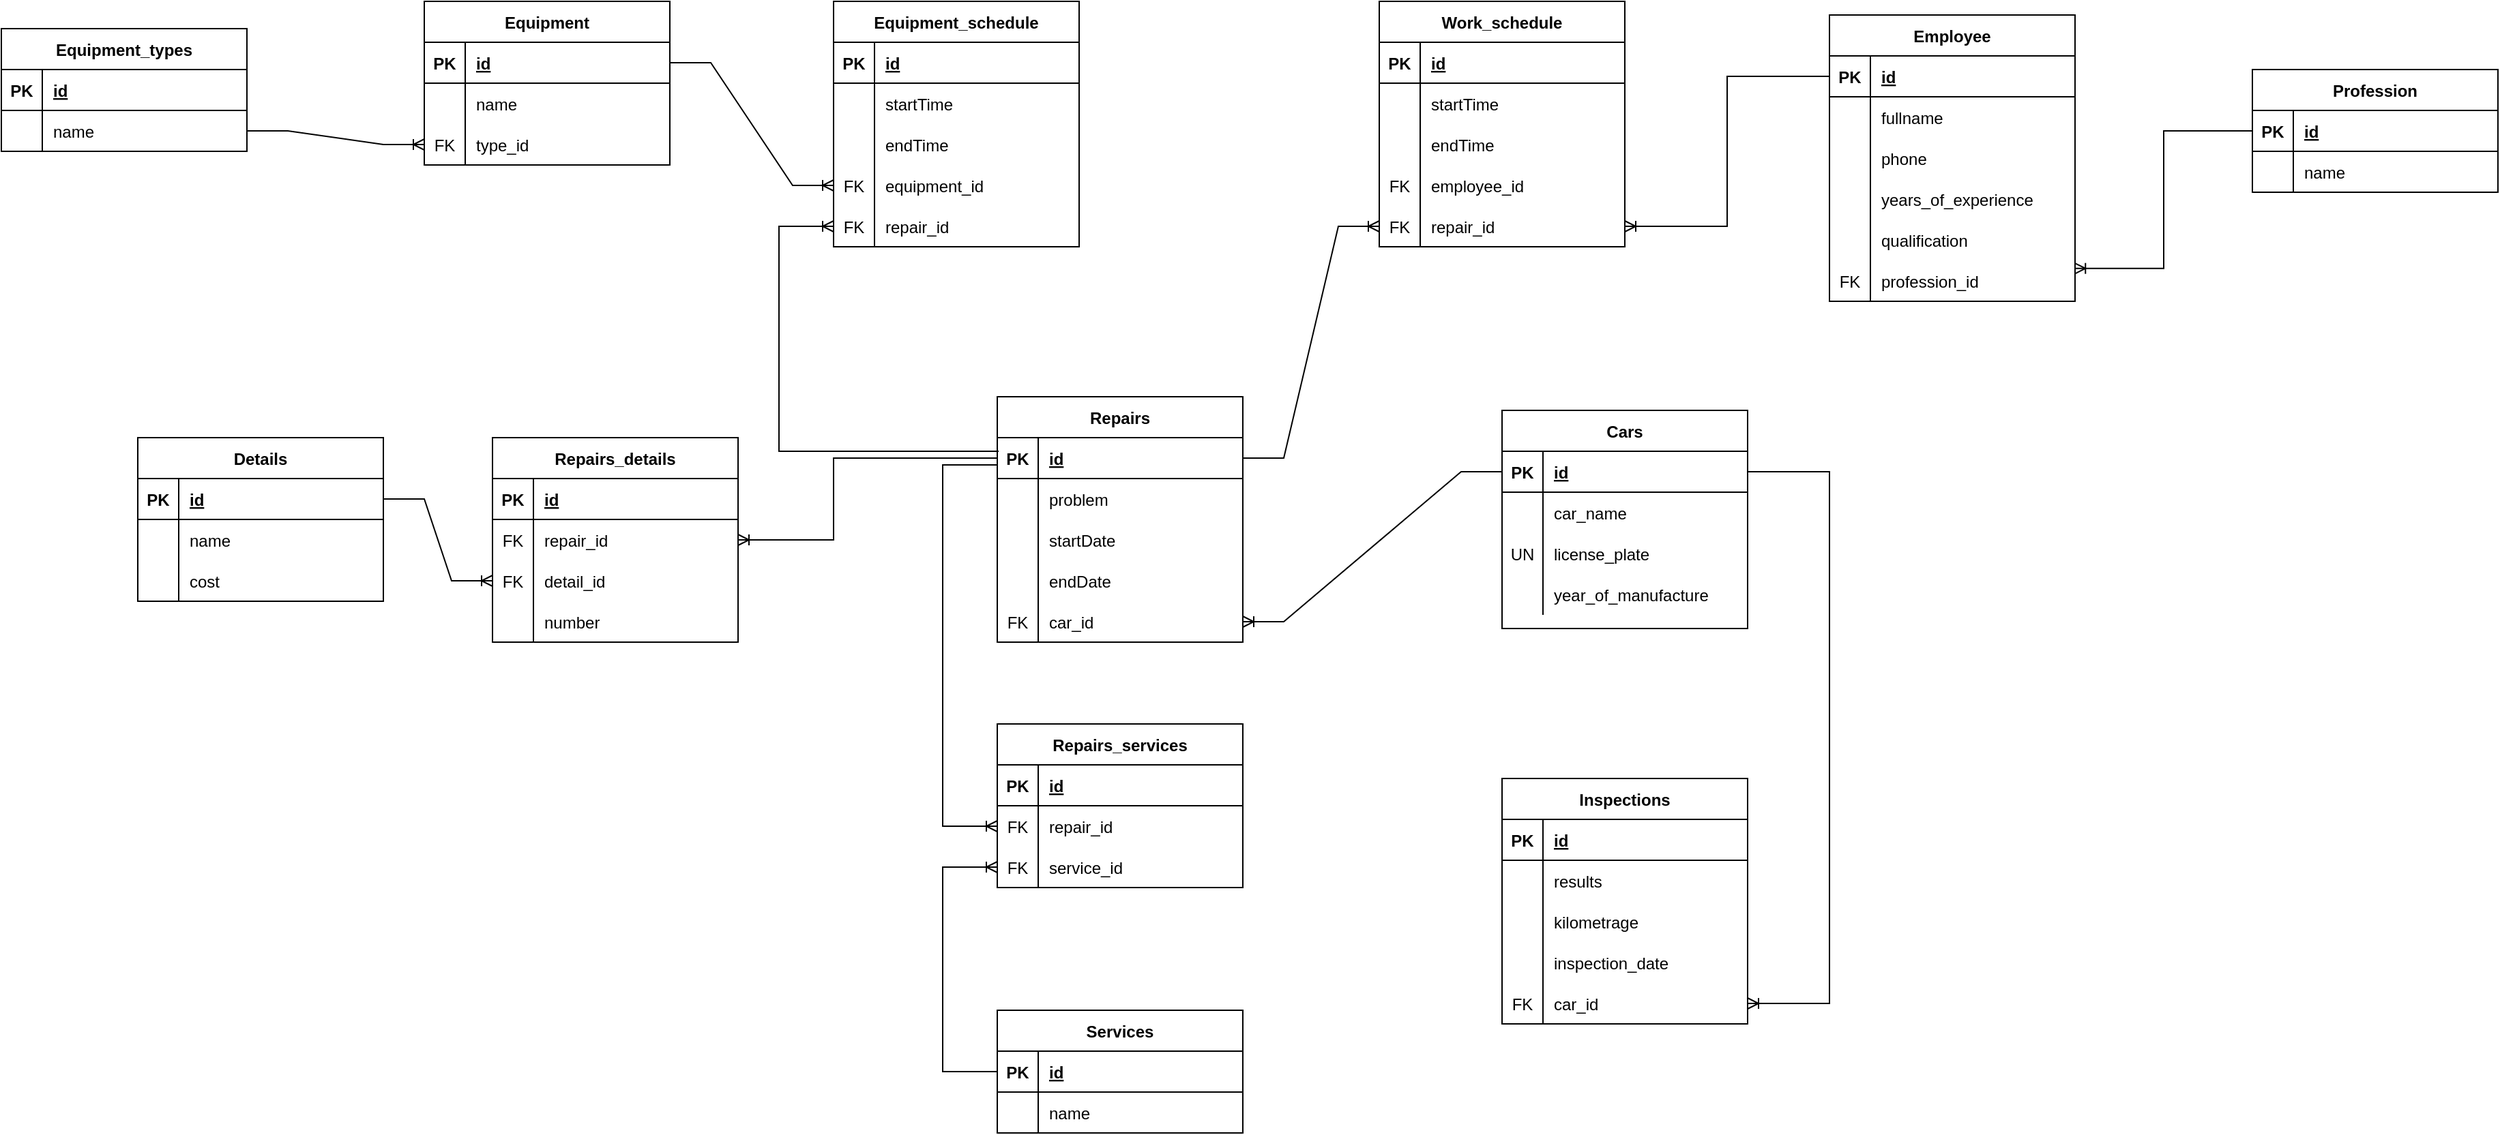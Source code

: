 <mxfile version="20.3.0" type="device"><diagram id="3gLvRd9MSYxuzZ6J6zo5" name="Page-1"><mxGraphModel dx="2338" dy="641" grid="1" gridSize="10" guides="1" tooltips="1" connect="1" arrows="1" fold="1" page="1" pageScale="1" pageWidth="1300" pageHeight="1300" math="0" shadow="0"><root><mxCell id="0"/><mxCell id="1" parent="0"/><mxCell id="mL2TZwCZ-6Mtx1gF6poM-5" value="Cars" style="shape=table;startSize=30;container=1;collapsible=1;childLayout=tableLayout;fixedRows=1;rowLines=0;fontStyle=1;align=center;resizeLast=1;" parent="1" vertex="1"><mxGeometry x="710" y="500" width="180" height="160" as="geometry"/></mxCell><mxCell id="mL2TZwCZ-6Mtx1gF6poM-6" value="" style="shape=tableRow;horizontal=0;startSize=0;swimlaneHead=0;swimlaneBody=0;fillColor=none;collapsible=0;dropTarget=0;points=[[0,0.5],[1,0.5]];portConstraint=eastwest;top=0;left=0;right=0;bottom=1;" parent="mL2TZwCZ-6Mtx1gF6poM-5" vertex="1"><mxGeometry y="30" width="180" height="30" as="geometry"/></mxCell><mxCell id="mL2TZwCZ-6Mtx1gF6poM-7" value="PK" style="shape=partialRectangle;connectable=0;fillColor=none;top=0;left=0;bottom=0;right=0;fontStyle=1;overflow=hidden;" parent="mL2TZwCZ-6Mtx1gF6poM-6" vertex="1"><mxGeometry width="30" height="30" as="geometry"><mxRectangle width="30" height="30" as="alternateBounds"/></mxGeometry></mxCell><mxCell id="mL2TZwCZ-6Mtx1gF6poM-8" value="id" style="shape=partialRectangle;connectable=0;fillColor=none;top=0;left=0;bottom=0;right=0;align=left;spacingLeft=6;fontStyle=5;overflow=hidden;" parent="mL2TZwCZ-6Mtx1gF6poM-6" vertex="1"><mxGeometry x="30" width="150" height="30" as="geometry"><mxRectangle width="150" height="30" as="alternateBounds"/></mxGeometry></mxCell><mxCell id="mL2TZwCZ-6Mtx1gF6poM-9" value="" style="shape=tableRow;horizontal=0;startSize=0;swimlaneHead=0;swimlaneBody=0;fillColor=none;collapsible=0;dropTarget=0;points=[[0,0.5],[1,0.5]];portConstraint=eastwest;top=0;left=0;right=0;bottom=0;" parent="mL2TZwCZ-6Mtx1gF6poM-5" vertex="1"><mxGeometry y="60" width="180" height="30" as="geometry"/></mxCell><mxCell id="mL2TZwCZ-6Mtx1gF6poM-10" value="" style="shape=partialRectangle;connectable=0;fillColor=none;top=0;left=0;bottom=0;right=0;editable=1;overflow=hidden;" parent="mL2TZwCZ-6Mtx1gF6poM-9" vertex="1"><mxGeometry width="30" height="30" as="geometry"><mxRectangle width="30" height="30" as="alternateBounds"/></mxGeometry></mxCell><mxCell id="mL2TZwCZ-6Mtx1gF6poM-11" value="car_name" style="shape=partialRectangle;connectable=0;fillColor=none;top=0;left=0;bottom=0;right=0;align=left;spacingLeft=6;overflow=hidden;" parent="mL2TZwCZ-6Mtx1gF6poM-9" vertex="1"><mxGeometry x="30" width="150" height="30" as="geometry"><mxRectangle width="150" height="30" as="alternateBounds"/></mxGeometry></mxCell><mxCell id="mL2TZwCZ-6Mtx1gF6poM-12" value="" style="shape=tableRow;horizontal=0;startSize=0;swimlaneHead=0;swimlaneBody=0;fillColor=none;collapsible=0;dropTarget=0;points=[[0,0.5],[1,0.5]];portConstraint=eastwest;top=0;left=0;right=0;bottom=0;" parent="mL2TZwCZ-6Mtx1gF6poM-5" vertex="1"><mxGeometry y="90" width="180" height="30" as="geometry"/></mxCell><mxCell id="mL2TZwCZ-6Mtx1gF6poM-13" value="UN" style="shape=partialRectangle;connectable=0;fillColor=none;top=0;left=0;bottom=0;right=0;editable=1;overflow=hidden;" parent="mL2TZwCZ-6Mtx1gF6poM-12" vertex="1"><mxGeometry width="30" height="30" as="geometry"><mxRectangle width="30" height="30" as="alternateBounds"/></mxGeometry></mxCell><mxCell id="mL2TZwCZ-6Mtx1gF6poM-14" value="license_plate" style="shape=partialRectangle;connectable=0;fillColor=none;top=0;left=0;bottom=0;right=0;align=left;spacingLeft=6;overflow=hidden;" parent="mL2TZwCZ-6Mtx1gF6poM-12" vertex="1"><mxGeometry x="30" width="150" height="30" as="geometry"><mxRectangle width="150" height="30" as="alternateBounds"/></mxGeometry></mxCell><mxCell id="mL2TZwCZ-6Mtx1gF6poM-15" value="" style="shape=tableRow;horizontal=0;startSize=0;swimlaneHead=0;swimlaneBody=0;fillColor=none;collapsible=0;dropTarget=0;points=[[0,0.5],[1,0.5]];portConstraint=eastwest;top=0;left=0;right=0;bottom=0;" parent="mL2TZwCZ-6Mtx1gF6poM-5" vertex="1"><mxGeometry y="120" width="180" height="30" as="geometry"/></mxCell><mxCell id="mL2TZwCZ-6Mtx1gF6poM-16" value="" style="shape=partialRectangle;connectable=0;fillColor=none;top=0;left=0;bottom=0;right=0;editable=1;overflow=hidden;" parent="mL2TZwCZ-6Mtx1gF6poM-15" vertex="1"><mxGeometry width="30" height="30" as="geometry"><mxRectangle width="30" height="30" as="alternateBounds"/></mxGeometry></mxCell><mxCell id="mL2TZwCZ-6Mtx1gF6poM-17" value="year_of_manufacture" style="shape=partialRectangle;connectable=0;fillColor=none;top=0;left=0;bottom=0;right=0;align=left;spacingLeft=6;overflow=hidden;" parent="mL2TZwCZ-6Mtx1gF6poM-15" vertex="1"><mxGeometry x="30" width="150" height="30" as="geometry"><mxRectangle width="150" height="30" as="alternateBounds"/></mxGeometry></mxCell><mxCell id="mL2TZwCZ-6Mtx1gF6poM-18" value="Іnspections" style="shape=table;startSize=30;container=1;collapsible=1;childLayout=tableLayout;fixedRows=1;rowLines=0;fontStyle=1;align=center;resizeLast=1;" parent="1" vertex="1"><mxGeometry x="710" y="770" width="180" height="180" as="geometry"><mxRectangle x="390" y="680" width="100" height="30" as="alternateBounds"/></mxGeometry></mxCell><mxCell id="mL2TZwCZ-6Mtx1gF6poM-19" value="" style="shape=tableRow;horizontal=0;startSize=0;swimlaneHead=0;swimlaneBody=0;fillColor=none;collapsible=0;dropTarget=0;points=[[0,0.5],[1,0.5]];portConstraint=eastwest;top=0;left=0;right=0;bottom=1;" parent="mL2TZwCZ-6Mtx1gF6poM-18" vertex="1"><mxGeometry y="30" width="180" height="30" as="geometry"/></mxCell><mxCell id="mL2TZwCZ-6Mtx1gF6poM-20" value="PK" style="shape=partialRectangle;connectable=0;fillColor=none;top=0;left=0;bottom=0;right=0;fontStyle=1;overflow=hidden;" parent="mL2TZwCZ-6Mtx1gF6poM-19" vertex="1"><mxGeometry width="30" height="30" as="geometry"><mxRectangle width="30" height="30" as="alternateBounds"/></mxGeometry></mxCell><mxCell id="mL2TZwCZ-6Mtx1gF6poM-21" value="id" style="shape=partialRectangle;connectable=0;fillColor=none;top=0;left=0;bottom=0;right=0;align=left;spacingLeft=6;fontStyle=5;overflow=hidden;" parent="mL2TZwCZ-6Mtx1gF6poM-19" vertex="1"><mxGeometry x="30" width="150" height="30" as="geometry"><mxRectangle width="150" height="30" as="alternateBounds"/></mxGeometry></mxCell><mxCell id="mL2TZwCZ-6Mtx1gF6poM-22" value="" style="shape=tableRow;horizontal=0;startSize=0;swimlaneHead=0;swimlaneBody=0;fillColor=none;collapsible=0;dropTarget=0;points=[[0,0.5],[1,0.5]];portConstraint=eastwest;top=0;left=0;right=0;bottom=0;" parent="mL2TZwCZ-6Mtx1gF6poM-18" vertex="1"><mxGeometry y="60" width="180" height="30" as="geometry"/></mxCell><mxCell id="mL2TZwCZ-6Mtx1gF6poM-23" value="" style="shape=partialRectangle;connectable=0;fillColor=none;top=0;left=0;bottom=0;right=0;editable=1;overflow=hidden;" parent="mL2TZwCZ-6Mtx1gF6poM-22" vertex="1"><mxGeometry width="30" height="30" as="geometry"><mxRectangle width="30" height="30" as="alternateBounds"/></mxGeometry></mxCell><mxCell id="mL2TZwCZ-6Mtx1gF6poM-24" value="results" style="shape=partialRectangle;connectable=0;fillColor=none;top=0;left=0;bottom=0;right=0;align=left;spacingLeft=6;overflow=hidden;" parent="mL2TZwCZ-6Mtx1gF6poM-22" vertex="1"><mxGeometry x="30" width="150" height="30" as="geometry"><mxRectangle width="150" height="30" as="alternateBounds"/></mxGeometry></mxCell><mxCell id="mL2TZwCZ-6Mtx1gF6poM-25" value="" style="shape=tableRow;horizontal=0;startSize=0;swimlaneHead=0;swimlaneBody=0;fillColor=none;collapsible=0;dropTarget=0;points=[[0,0.5],[1,0.5]];portConstraint=eastwest;top=0;left=0;right=0;bottom=0;" parent="mL2TZwCZ-6Mtx1gF6poM-18" vertex="1"><mxGeometry y="90" width="180" height="30" as="geometry"/></mxCell><mxCell id="mL2TZwCZ-6Mtx1gF6poM-26" value="" style="shape=partialRectangle;connectable=0;fillColor=none;top=0;left=0;bottom=0;right=0;editable=1;overflow=hidden;" parent="mL2TZwCZ-6Mtx1gF6poM-25" vertex="1"><mxGeometry width="30" height="30" as="geometry"><mxRectangle width="30" height="30" as="alternateBounds"/></mxGeometry></mxCell><mxCell id="mL2TZwCZ-6Mtx1gF6poM-27" value="kilometrage" style="shape=partialRectangle;connectable=0;fillColor=none;top=0;left=0;bottom=0;right=0;align=left;spacingLeft=6;overflow=hidden;" parent="mL2TZwCZ-6Mtx1gF6poM-25" vertex="1"><mxGeometry x="30" width="150" height="30" as="geometry"><mxRectangle width="150" height="30" as="alternateBounds"/></mxGeometry></mxCell><mxCell id="mL2TZwCZ-6Mtx1gF6poM-28" value="" style="shape=tableRow;horizontal=0;startSize=0;swimlaneHead=0;swimlaneBody=0;fillColor=none;collapsible=0;dropTarget=0;points=[[0,0.5],[1,0.5]];portConstraint=eastwest;top=0;left=0;right=0;bottom=0;" parent="mL2TZwCZ-6Mtx1gF6poM-18" vertex="1"><mxGeometry y="120" width="180" height="30" as="geometry"/></mxCell><mxCell id="mL2TZwCZ-6Mtx1gF6poM-29" value="" style="shape=partialRectangle;connectable=0;fillColor=none;top=0;left=0;bottom=0;right=0;editable=1;overflow=hidden;" parent="mL2TZwCZ-6Mtx1gF6poM-28" vertex="1"><mxGeometry width="30" height="30" as="geometry"><mxRectangle width="30" height="30" as="alternateBounds"/></mxGeometry></mxCell><mxCell id="mL2TZwCZ-6Mtx1gF6poM-30" value="inspection_date" style="shape=partialRectangle;connectable=0;fillColor=none;top=0;left=0;bottom=0;right=0;align=left;spacingLeft=6;overflow=hidden;" parent="mL2TZwCZ-6Mtx1gF6poM-28" vertex="1"><mxGeometry x="30" width="150" height="30" as="geometry"><mxRectangle width="150" height="30" as="alternateBounds"/></mxGeometry></mxCell><mxCell id="mL2TZwCZ-6Mtx1gF6poM-35" value="" style="shape=tableRow;horizontal=0;startSize=0;swimlaneHead=0;swimlaneBody=0;fillColor=none;collapsible=0;dropTarget=0;points=[[0,0.5],[1,0.5]];portConstraint=eastwest;top=0;left=0;right=0;bottom=0;" parent="mL2TZwCZ-6Mtx1gF6poM-18" vertex="1"><mxGeometry y="150" width="180" height="30" as="geometry"/></mxCell><mxCell id="mL2TZwCZ-6Mtx1gF6poM-36" value="FK" style="shape=partialRectangle;connectable=0;fillColor=none;top=0;left=0;bottom=0;right=0;fontStyle=0;overflow=hidden;" parent="mL2TZwCZ-6Mtx1gF6poM-35" vertex="1"><mxGeometry width="30" height="30" as="geometry"><mxRectangle width="30" height="30" as="alternateBounds"/></mxGeometry></mxCell><mxCell id="mL2TZwCZ-6Mtx1gF6poM-37" value="car_id" style="shape=partialRectangle;connectable=0;fillColor=none;top=0;left=0;bottom=0;right=0;align=left;spacingLeft=6;fontStyle=0;overflow=hidden;" parent="mL2TZwCZ-6Mtx1gF6poM-35" vertex="1"><mxGeometry x="30" width="150" height="30" as="geometry"><mxRectangle width="150" height="30" as="alternateBounds"/></mxGeometry></mxCell><mxCell id="mL2TZwCZ-6Mtx1gF6poM-38" style="edgeStyle=orthogonalEdgeStyle;rounded=0;orthogonalLoop=1;jettySize=auto;html=1;entryX=1;entryY=0.5;entryDx=0;entryDy=0;exitX=1;exitY=0.5;exitDx=0;exitDy=0;endArrow=none;endFill=0;startArrow=ERoneToMany;startFill=0;" parent="1" source="mL2TZwCZ-6Mtx1gF6poM-35" target="mL2TZwCZ-6Mtx1gF6poM-6" edge="1"><mxGeometry relative="1" as="geometry"><Array as="points"><mxPoint x="950" y="935"/><mxPoint x="950" y="545"/></Array></mxGeometry></mxCell><mxCell id="mL2TZwCZ-6Mtx1gF6poM-39" value="Repairs" style="shape=table;startSize=30;container=1;collapsible=1;childLayout=tableLayout;fixedRows=1;rowLines=0;fontStyle=1;align=center;resizeLast=1;" parent="1" vertex="1"><mxGeometry x="340" y="490" width="180" height="180" as="geometry"/></mxCell><mxCell id="mL2TZwCZ-6Mtx1gF6poM-40" value="" style="shape=tableRow;horizontal=0;startSize=0;swimlaneHead=0;swimlaneBody=0;fillColor=none;collapsible=0;dropTarget=0;points=[[0,0.5],[1,0.5]];portConstraint=eastwest;top=0;left=0;right=0;bottom=1;" parent="mL2TZwCZ-6Mtx1gF6poM-39" vertex="1"><mxGeometry y="30" width="180" height="30" as="geometry"/></mxCell><mxCell id="mL2TZwCZ-6Mtx1gF6poM-41" value="PK" style="shape=partialRectangle;connectable=0;fillColor=none;top=0;left=0;bottom=0;right=0;fontStyle=1;overflow=hidden;" parent="mL2TZwCZ-6Mtx1gF6poM-40" vertex="1"><mxGeometry width="30" height="30" as="geometry"><mxRectangle width="30" height="30" as="alternateBounds"/></mxGeometry></mxCell><mxCell id="mL2TZwCZ-6Mtx1gF6poM-42" value="id" style="shape=partialRectangle;connectable=0;fillColor=none;top=0;left=0;bottom=0;right=0;align=left;spacingLeft=6;fontStyle=5;overflow=hidden;" parent="mL2TZwCZ-6Mtx1gF6poM-40" vertex="1"><mxGeometry x="30" width="150" height="30" as="geometry"><mxRectangle width="150" height="30" as="alternateBounds"/></mxGeometry></mxCell><mxCell id="mL2TZwCZ-6Mtx1gF6poM-43" value="" style="shape=tableRow;horizontal=0;startSize=0;swimlaneHead=0;swimlaneBody=0;fillColor=none;collapsible=0;dropTarget=0;points=[[0,0.5],[1,0.5]];portConstraint=eastwest;top=0;left=0;right=0;bottom=0;" parent="mL2TZwCZ-6Mtx1gF6poM-39" vertex="1"><mxGeometry y="60" width="180" height="30" as="geometry"/></mxCell><mxCell id="mL2TZwCZ-6Mtx1gF6poM-44" value="" style="shape=partialRectangle;connectable=0;fillColor=none;top=0;left=0;bottom=0;right=0;editable=1;overflow=hidden;" parent="mL2TZwCZ-6Mtx1gF6poM-43" vertex="1"><mxGeometry width="30" height="30" as="geometry"><mxRectangle width="30" height="30" as="alternateBounds"/></mxGeometry></mxCell><mxCell id="mL2TZwCZ-6Mtx1gF6poM-45" value="problem" style="shape=partialRectangle;connectable=0;fillColor=none;top=0;left=0;bottom=0;right=0;align=left;spacingLeft=6;overflow=hidden;" parent="mL2TZwCZ-6Mtx1gF6poM-43" vertex="1"><mxGeometry x="30" width="150" height="30" as="geometry"><mxRectangle width="150" height="30" as="alternateBounds"/></mxGeometry></mxCell><mxCell id="mL2TZwCZ-6Mtx1gF6poM-46" value="" style="shape=tableRow;horizontal=0;startSize=0;swimlaneHead=0;swimlaneBody=0;fillColor=none;collapsible=0;dropTarget=0;points=[[0,0.5],[1,0.5]];portConstraint=eastwest;top=0;left=0;right=0;bottom=0;" parent="mL2TZwCZ-6Mtx1gF6poM-39" vertex="1"><mxGeometry y="90" width="180" height="30" as="geometry"/></mxCell><mxCell id="mL2TZwCZ-6Mtx1gF6poM-47" value="" style="shape=partialRectangle;connectable=0;fillColor=none;top=0;left=0;bottom=0;right=0;editable=1;overflow=hidden;" parent="mL2TZwCZ-6Mtx1gF6poM-46" vertex="1"><mxGeometry width="30" height="30" as="geometry"><mxRectangle width="30" height="30" as="alternateBounds"/></mxGeometry></mxCell><mxCell id="mL2TZwCZ-6Mtx1gF6poM-48" value="startDate" style="shape=partialRectangle;connectable=0;fillColor=none;top=0;left=0;bottom=0;right=0;align=left;spacingLeft=6;overflow=hidden;" parent="mL2TZwCZ-6Mtx1gF6poM-46" vertex="1"><mxGeometry x="30" width="150" height="30" as="geometry"><mxRectangle width="150" height="30" as="alternateBounds"/></mxGeometry></mxCell><mxCell id="mL2TZwCZ-6Mtx1gF6poM-49" value="" style="shape=tableRow;horizontal=0;startSize=0;swimlaneHead=0;swimlaneBody=0;fillColor=none;collapsible=0;dropTarget=0;points=[[0,0.5],[1,0.5]];portConstraint=eastwest;top=0;left=0;right=0;bottom=0;" parent="mL2TZwCZ-6Mtx1gF6poM-39" vertex="1"><mxGeometry y="120" width="180" height="30" as="geometry"/></mxCell><mxCell id="mL2TZwCZ-6Mtx1gF6poM-50" value="" style="shape=partialRectangle;connectable=0;fillColor=none;top=0;left=0;bottom=0;right=0;editable=1;overflow=hidden;" parent="mL2TZwCZ-6Mtx1gF6poM-49" vertex="1"><mxGeometry width="30" height="30" as="geometry"><mxRectangle width="30" height="30" as="alternateBounds"/></mxGeometry></mxCell><mxCell id="mL2TZwCZ-6Mtx1gF6poM-51" value="endDate" style="shape=partialRectangle;connectable=0;fillColor=none;top=0;left=0;bottom=0;right=0;align=left;spacingLeft=6;overflow=hidden;" parent="mL2TZwCZ-6Mtx1gF6poM-49" vertex="1"><mxGeometry x="30" width="150" height="30" as="geometry"><mxRectangle width="150" height="30" as="alternateBounds"/></mxGeometry></mxCell><mxCell id="mL2TZwCZ-6Mtx1gF6poM-52" value="" style="shape=tableRow;horizontal=0;startSize=0;swimlaneHead=0;swimlaneBody=0;fillColor=none;collapsible=0;dropTarget=0;points=[[0,0.5],[1,0.5]];portConstraint=eastwest;top=0;left=0;right=0;bottom=0;" parent="mL2TZwCZ-6Mtx1gF6poM-39" vertex="1"><mxGeometry y="150" width="180" height="30" as="geometry"/></mxCell><mxCell id="mL2TZwCZ-6Mtx1gF6poM-53" value="FK" style="shape=partialRectangle;connectable=0;fillColor=none;top=0;left=0;bottom=0;right=0;fontStyle=0;overflow=hidden;" parent="mL2TZwCZ-6Mtx1gF6poM-52" vertex="1"><mxGeometry width="30" height="30" as="geometry"><mxRectangle width="30" height="30" as="alternateBounds"/></mxGeometry></mxCell><mxCell id="mL2TZwCZ-6Mtx1gF6poM-54" value="car_id" style="shape=partialRectangle;connectable=0;fillColor=none;top=0;left=0;bottom=0;right=0;align=left;spacingLeft=6;fontStyle=0;overflow=hidden;" parent="mL2TZwCZ-6Mtx1gF6poM-52" vertex="1"><mxGeometry x="30" width="150" height="30" as="geometry"><mxRectangle width="150" height="30" as="alternateBounds"/></mxGeometry></mxCell><mxCell id="mL2TZwCZ-6Mtx1gF6poM-55" value="" style="edgeStyle=entityRelationEdgeStyle;fontSize=12;html=1;endArrow=ERoneToMany;rounded=0;exitX=0;exitY=0.5;exitDx=0;exitDy=0;entryX=1;entryY=0.5;entryDx=0;entryDy=0;" parent="1" source="mL2TZwCZ-6Mtx1gF6poM-6" target="mL2TZwCZ-6Mtx1gF6poM-52" edge="1"><mxGeometry width="100" height="100" relative="1" as="geometry"><mxPoint x="460" y="630" as="sourcePoint"/><mxPoint x="560" y="530" as="targetPoint"/></mxGeometry></mxCell><mxCell id="mL2TZwCZ-6Mtx1gF6poM-56" value="Services" style="shape=table;startSize=30;container=1;collapsible=1;childLayout=tableLayout;fixedRows=1;rowLines=0;fontStyle=1;align=center;resizeLast=1;" parent="1" vertex="1"><mxGeometry x="340" y="940" width="180" height="90" as="geometry"/></mxCell><mxCell id="mL2TZwCZ-6Mtx1gF6poM-57" value="" style="shape=tableRow;horizontal=0;startSize=0;swimlaneHead=0;swimlaneBody=0;fillColor=none;collapsible=0;dropTarget=0;points=[[0,0.5],[1,0.5]];portConstraint=eastwest;top=0;left=0;right=0;bottom=1;" parent="mL2TZwCZ-6Mtx1gF6poM-56" vertex="1"><mxGeometry y="30" width="180" height="30" as="geometry"/></mxCell><mxCell id="mL2TZwCZ-6Mtx1gF6poM-58" value="PK" style="shape=partialRectangle;connectable=0;fillColor=none;top=0;left=0;bottom=0;right=0;fontStyle=1;overflow=hidden;" parent="mL2TZwCZ-6Mtx1gF6poM-57" vertex="1"><mxGeometry width="30" height="30" as="geometry"><mxRectangle width="30" height="30" as="alternateBounds"/></mxGeometry></mxCell><mxCell id="mL2TZwCZ-6Mtx1gF6poM-59" value="id" style="shape=partialRectangle;connectable=0;fillColor=none;top=0;left=0;bottom=0;right=0;align=left;spacingLeft=6;fontStyle=5;overflow=hidden;" parent="mL2TZwCZ-6Mtx1gF6poM-57" vertex="1"><mxGeometry x="30" width="150" height="30" as="geometry"><mxRectangle width="150" height="30" as="alternateBounds"/></mxGeometry></mxCell><mxCell id="mL2TZwCZ-6Mtx1gF6poM-60" value="" style="shape=tableRow;horizontal=0;startSize=0;swimlaneHead=0;swimlaneBody=0;fillColor=none;collapsible=0;dropTarget=0;points=[[0,0.5],[1,0.5]];portConstraint=eastwest;top=0;left=0;right=0;bottom=0;" parent="mL2TZwCZ-6Mtx1gF6poM-56" vertex="1"><mxGeometry y="60" width="180" height="30" as="geometry"/></mxCell><mxCell id="mL2TZwCZ-6Mtx1gF6poM-61" value="" style="shape=partialRectangle;connectable=0;fillColor=none;top=0;left=0;bottom=0;right=0;editable=1;overflow=hidden;" parent="mL2TZwCZ-6Mtx1gF6poM-60" vertex="1"><mxGeometry width="30" height="30" as="geometry"><mxRectangle width="30" height="30" as="alternateBounds"/></mxGeometry></mxCell><mxCell id="mL2TZwCZ-6Mtx1gF6poM-62" value="name" style="shape=partialRectangle;connectable=0;fillColor=none;top=0;left=0;bottom=0;right=0;align=left;spacingLeft=6;overflow=hidden;" parent="mL2TZwCZ-6Mtx1gF6poM-60" vertex="1"><mxGeometry x="30" width="150" height="30" as="geometry"><mxRectangle width="150" height="30" as="alternateBounds"/></mxGeometry></mxCell><mxCell id="mL2TZwCZ-6Mtx1gF6poM-69" value="Repairs_services" style="shape=table;startSize=30;container=1;collapsible=1;childLayout=tableLayout;fixedRows=1;rowLines=0;fontStyle=1;align=center;resizeLast=1;" parent="1" vertex="1"><mxGeometry x="340" y="730" width="180" height="120" as="geometry"/></mxCell><mxCell id="mL2TZwCZ-6Mtx1gF6poM-70" value="" style="shape=tableRow;horizontal=0;startSize=0;swimlaneHead=0;swimlaneBody=0;fillColor=none;collapsible=0;dropTarget=0;points=[[0,0.5],[1,0.5]];portConstraint=eastwest;top=0;left=0;right=0;bottom=1;" parent="mL2TZwCZ-6Mtx1gF6poM-69" vertex="1"><mxGeometry y="30" width="180" height="30" as="geometry"/></mxCell><mxCell id="mL2TZwCZ-6Mtx1gF6poM-71" value="PK" style="shape=partialRectangle;connectable=0;fillColor=none;top=0;left=0;bottom=0;right=0;fontStyle=1;overflow=hidden;" parent="mL2TZwCZ-6Mtx1gF6poM-70" vertex="1"><mxGeometry width="30" height="30" as="geometry"><mxRectangle width="30" height="30" as="alternateBounds"/></mxGeometry></mxCell><mxCell id="mL2TZwCZ-6Mtx1gF6poM-72" value="id" style="shape=partialRectangle;connectable=0;fillColor=none;top=0;left=0;bottom=0;right=0;align=left;spacingLeft=6;fontStyle=5;overflow=hidden;" parent="mL2TZwCZ-6Mtx1gF6poM-70" vertex="1"><mxGeometry x="30" width="150" height="30" as="geometry"><mxRectangle width="150" height="30" as="alternateBounds"/></mxGeometry></mxCell><mxCell id="mL2TZwCZ-6Mtx1gF6poM-73" value="" style="shape=tableRow;horizontal=0;startSize=0;swimlaneHead=0;swimlaneBody=0;fillColor=none;collapsible=0;dropTarget=0;points=[[0,0.5],[1,0.5]];portConstraint=eastwest;top=0;left=0;right=0;bottom=0;" parent="mL2TZwCZ-6Mtx1gF6poM-69" vertex="1"><mxGeometry y="60" width="180" height="30" as="geometry"/></mxCell><mxCell id="mL2TZwCZ-6Mtx1gF6poM-74" value="FK" style="shape=partialRectangle;connectable=0;fillColor=none;top=0;left=0;bottom=0;right=0;editable=1;overflow=hidden;" parent="mL2TZwCZ-6Mtx1gF6poM-73" vertex="1"><mxGeometry width="30" height="30" as="geometry"><mxRectangle width="30" height="30" as="alternateBounds"/></mxGeometry></mxCell><mxCell id="mL2TZwCZ-6Mtx1gF6poM-75" value="repair_id" style="shape=partialRectangle;connectable=0;fillColor=none;top=0;left=0;bottom=0;right=0;align=left;spacingLeft=6;overflow=hidden;" parent="mL2TZwCZ-6Mtx1gF6poM-73" vertex="1"><mxGeometry x="30" width="150" height="30" as="geometry"><mxRectangle width="150" height="30" as="alternateBounds"/></mxGeometry></mxCell><mxCell id="mL2TZwCZ-6Mtx1gF6poM-76" value="" style="shape=tableRow;horizontal=0;startSize=0;swimlaneHead=0;swimlaneBody=0;fillColor=none;collapsible=0;dropTarget=0;points=[[0,0.5],[1,0.5]];portConstraint=eastwest;top=0;left=0;right=0;bottom=0;" parent="mL2TZwCZ-6Mtx1gF6poM-69" vertex="1"><mxGeometry y="90" width="180" height="30" as="geometry"/></mxCell><mxCell id="mL2TZwCZ-6Mtx1gF6poM-77" value="FK" style="shape=partialRectangle;connectable=0;fillColor=none;top=0;left=0;bottom=0;right=0;editable=1;overflow=hidden;" parent="mL2TZwCZ-6Mtx1gF6poM-76" vertex="1"><mxGeometry width="30" height="30" as="geometry"><mxRectangle width="30" height="30" as="alternateBounds"/></mxGeometry></mxCell><mxCell id="mL2TZwCZ-6Mtx1gF6poM-78" value="service_id" style="shape=partialRectangle;connectable=0;fillColor=none;top=0;left=0;bottom=0;right=0;align=left;spacingLeft=6;overflow=hidden;" parent="mL2TZwCZ-6Mtx1gF6poM-76" vertex="1"><mxGeometry x="30" width="150" height="30" as="geometry"><mxRectangle width="150" height="30" as="alternateBounds"/></mxGeometry></mxCell><mxCell id="mL2TZwCZ-6Mtx1gF6poM-83" value="" style="edgeStyle=elbowEdgeStyle;fontSize=12;html=1;endArrow=ERoneToMany;rounded=0;entryX=0;entryY=0.5;entryDx=0;entryDy=0;exitX=0;exitY=0.5;exitDx=0;exitDy=0;" parent="1" source="mL2TZwCZ-6Mtx1gF6poM-57" target="mL2TZwCZ-6Mtx1gF6poM-76" edge="1"><mxGeometry width="100" height="100" relative="1" as="geometry"><mxPoint x="330" y="980" as="sourcePoint"/><mxPoint x="290" y="840" as="targetPoint"/><Array as="points"><mxPoint x="300" y="860"/><mxPoint x="310" y="910"/><mxPoint x="280" y="890"/></Array></mxGeometry></mxCell><mxCell id="mL2TZwCZ-6Mtx1gF6poM-85" value="" style="edgeStyle=elbowEdgeStyle;fontSize=12;html=1;endArrow=ERoneToMany;rounded=0;entryX=0;entryY=0.5;entryDx=0;entryDy=0;exitX=0;exitY=0.667;exitDx=0;exitDy=0;exitPerimeter=0;" parent="1" source="mL2TZwCZ-6Mtx1gF6poM-40" target="mL2TZwCZ-6Mtx1gF6poM-73" edge="1"><mxGeometry width="100" height="100" relative="1" as="geometry"><mxPoint x="220" y="590" as="sourcePoint"/><mxPoint x="300" y="600" as="targetPoint"/><Array as="points"><mxPoint x="300" y="750"/><mxPoint x="290" y="670"/></Array></mxGeometry></mxCell><mxCell id="mL2TZwCZ-6Mtx1gF6poM-86" value="Details" style="shape=table;startSize=30;container=1;collapsible=1;childLayout=tableLayout;fixedRows=1;rowLines=0;fontStyle=1;align=center;resizeLast=1;" parent="1" vertex="1"><mxGeometry x="-290" y="520" width="180" height="120" as="geometry"/></mxCell><mxCell id="mL2TZwCZ-6Mtx1gF6poM-87" value="" style="shape=tableRow;horizontal=0;startSize=0;swimlaneHead=0;swimlaneBody=0;fillColor=none;collapsible=0;dropTarget=0;points=[[0,0.5],[1,0.5]];portConstraint=eastwest;top=0;left=0;right=0;bottom=1;" parent="mL2TZwCZ-6Mtx1gF6poM-86" vertex="1"><mxGeometry y="30" width="180" height="30" as="geometry"/></mxCell><mxCell id="mL2TZwCZ-6Mtx1gF6poM-88" value="PK" style="shape=partialRectangle;connectable=0;fillColor=none;top=0;left=0;bottom=0;right=0;fontStyle=1;overflow=hidden;" parent="mL2TZwCZ-6Mtx1gF6poM-87" vertex="1"><mxGeometry width="30" height="30" as="geometry"><mxRectangle width="30" height="30" as="alternateBounds"/></mxGeometry></mxCell><mxCell id="mL2TZwCZ-6Mtx1gF6poM-89" value="id" style="shape=partialRectangle;connectable=0;fillColor=none;top=0;left=0;bottom=0;right=0;align=left;spacingLeft=6;fontStyle=5;overflow=hidden;" parent="mL2TZwCZ-6Mtx1gF6poM-87" vertex="1"><mxGeometry x="30" width="150" height="30" as="geometry"><mxRectangle width="150" height="30" as="alternateBounds"/></mxGeometry></mxCell><mxCell id="mL2TZwCZ-6Mtx1gF6poM-90" value="" style="shape=tableRow;horizontal=0;startSize=0;swimlaneHead=0;swimlaneBody=0;fillColor=none;collapsible=0;dropTarget=0;points=[[0,0.5],[1,0.5]];portConstraint=eastwest;top=0;left=0;right=0;bottom=0;" parent="mL2TZwCZ-6Mtx1gF6poM-86" vertex="1"><mxGeometry y="60" width="180" height="30" as="geometry"/></mxCell><mxCell id="mL2TZwCZ-6Mtx1gF6poM-91" value="" style="shape=partialRectangle;connectable=0;fillColor=none;top=0;left=0;bottom=0;right=0;editable=1;overflow=hidden;" parent="mL2TZwCZ-6Mtx1gF6poM-90" vertex="1"><mxGeometry width="30" height="30" as="geometry"><mxRectangle width="30" height="30" as="alternateBounds"/></mxGeometry></mxCell><mxCell id="mL2TZwCZ-6Mtx1gF6poM-92" value="name" style="shape=partialRectangle;connectable=0;fillColor=none;top=0;left=0;bottom=0;right=0;align=left;spacingLeft=6;overflow=hidden;" parent="mL2TZwCZ-6Mtx1gF6poM-90" vertex="1"><mxGeometry x="30" width="150" height="30" as="geometry"><mxRectangle width="150" height="30" as="alternateBounds"/></mxGeometry></mxCell><mxCell id="mL2TZwCZ-6Mtx1gF6poM-93" value="" style="shape=tableRow;horizontal=0;startSize=0;swimlaneHead=0;swimlaneBody=0;fillColor=none;collapsible=0;dropTarget=0;points=[[0,0.5],[1,0.5]];portConstraint=eastwest;top=0;left=0;right=0;bottom=0;" parent="mL2TZwCZ-6Mtx1gF6poM-86" vertex="1"><mxGeometry y="90" width="180" height="30" as="geometry"/></mxCell><mxCell id="mL2TZwCZ-6Mtx1gF6poM-94" value="" style="shape=partialRectangle;connectable=0;fillColor=none;top=0;left=0;bottom=0;right=0;editable=1;overflow=hidden;" parent="mL2TZwCZ-6Mtx1gF6poM-93" vertex="1"><mxGeometry width="30" height="30" as="geometry"><mxRectangle width="30" height="30" as="alternateBounds"/></mxGeometry></mxCell><mxCell id="mL2TZwCZ-6Mtx1gF6poM-95" value="cost" style="shape=partialRectangle;connectable=0;fillColor=none;top=0;left=0;bottom=0;right=0;align=left;spacingLeft=6;overflow=hidden;" parent="mL2TZwCZ-6Mtx1gF6poM-93" vertex="1"><mxGeometry x="30" width="150" height="30" as="geometry"><mxRectangle width="150" height="30" as="alternateBounds"/></mxGeometry></mxCell><mxCell id="mL2TZwCZ-6Mtx1gF6poM-99" value="Repairs_details" style="shape=table;startSize=30;container=1;collapsible=1;childLayout=tableLayout;fixedRows=1;rowLines=0;fontStyle=1;align=center;resizeLast=1;" parent="1" vertex="1"><mxGeometry x="-30" y="520" width="180" height="150" as="geometry"/></mxCell><mxCell id="mL2TZwCZ-6Mtx1gF6poM-100" value="" style="shape=tableRow;horizontal=0;startSize=0;swimlaneHead=0;swimlaneBody=0;fillColor=none;collapsible=0;dropTarget=0;points=[[0,0.5],[1,0.5]];portConstraint=eastwest;top=0;left=0;right=0;bottom=1;" parent="mL2TZwCZ-6Mtx1gF6poM-99" vertex="1"><mxGeometry y="30" width="180" height="30" as="geometry"/></mxCell><mxCell id="mL2TZwCZ-6Mtx1gF6poM-101" value="PK" style="shape=partialRectangle;connectable=0;fillColor=none;top=0;left=0;bottom=0;right=0;fontStyle=1;overflow=hidden;" parent="mL2TZwCZ-6Mtx1gF6poM-100" vertex="1"><mxGeometry width="30" height="30" as="geometry"><mxRectangle width="30" height="30" as="alternateBounds"/></mxGeometry></mxCell><mxCell id="mL2TZwCZ-6Mtx1gF6poM-102" value="id" style="shape=partialRectangle;connectable=0;fillColor=none;top=0;left=0;bottom=0;right=0;align=left;spacingLeft=6;fontStyle=5;overflow=hidden;" parent="mL2TZwCZ-6Mtx1gF6poM-100" vertex="1"><mxGeometry x="30" width="150" height="30" as="geometry"><mxRectangle width="150" height="30" as="alternateBounds"/></mxGeometry></mxCell><mxCell id="mL2TZwCZ-6Mtx1gF6poM-103" value="" style="shape=tableRow;horizontal=0;startSize=0;swimlaneHead=0;swimlaneBody=0;fillColor=none;collapsible=0;dropTarget=0;points=[[0,0.5],[1,0.5]];portConstraint=eastwest;top=0;left=0;right=0;bottom=0;" parent="mL2TZwCZ-6Mtx1gF6poM-99" vertex="1"><mxGeometry y="60" width="180" height="30" as="geometry"/></mxCell><mxCell id="mL2TZwCZ-6Mtx1gF6poM-104" value="FK" style="shape=partialRectangle;connectable=0;fillColor=none;top=0;left=0;bottom=0;right=0;editable=1;overflow=hidden;" parent="mL2TZwCZ-6Mtx1gF6poM-103" vertex="1"><mxGeometry width="30" height="30" as="geometry"><mxRectangle width="30" height="30" as="alternateBounds"/></mxGeometry></mxCell><mxCell id="mL2TZwCZ-6Mtx1gF6poM-105" value="repair_id" style="shape=partialRectangle;connectable=0;fillColor=none;top=0;left=0;bottom=0;right=0;align=left;spacingLeft=6;overflow=hidden;" parent="mL2TZwCZ-6Mtx1gF6poM-103" vertex="1"><mxGeometry x="30" width="150" height="30" as="geometry"><mxRectangle width="150" height="30" as="alternateBounds"/></mxGeometry></mxCell><mxCell id="mL2TZwCZ-6Mtx1gF6poM-106" value="" style="shape=tableRow;horizontal=0;startSize=0;swimlaneHead=0;swimlaneBody=0;fillColor=none;collapsible=0;dropTarget=0;points=[[0,0.5],[1,0.5]];portConstraint=eastwest;top=0;left=0;right=0;bottom=0;" parent="mL2TZwCZ-6Mtx1gF6poM-99" vertex="1"><mxGeometry y="90" width="180" height="30" as="geometry"/></mxCell><mxCell id="mL2TZwCZ-6Mtx1gF6poM-107" value="FK" style="shape=partialRectangle;connectable=0;fillColor=none;top=0;left=0;bottom=0;right=0;editable=1;overflow=hidden;" parent="mL2TZwCZ-6Mtx1gF6poM-106" vertex="1"><mxGeometry width="30" height="30" as="geometry"><mxRectangle width="30" height="30" as="alternateBounds"/></mxGeometry></mxCell><mxCell id="mL2TZwCZ-6Mtx1gF6poM-108" value="detail_id" style="shape=partialRectangle;connectable=0;fillColor=none;top=0;left=0;bottom=0;right=0;align=left;spacingLeft=6;overflow=hidden;" parent="mL2TZwCZ-6Mtx1gF6poM-106" vertex="1"><mxGeometry x="30" width="150" height="30" as="geometry"><mxRectangle width="150" height="30" as="alternateBounds"/></mxGeometry></mxCell><mxCell id="mL2TZwCZ-6Mtx1gF6poM-109" value="" style="shape=tableRow;horizontal=0;startSize=0;swimlaneHead=0;swimlaneBody=0;fillColor=none;collapsible=0;dropTarget=0;points=[[0,0.5],[1,0.5]];portConstraint=eastwest;top=0;left=0;right=0;bottom=0;" parent="mL2TZwCZ-6Mtx1gF6poM-99" vertex="1"><mxGeometry y="120" width="180" height="30" as="geometry"/></mxCell><mxCell id="mL2TZwCZ-6Mtx1gF6poM-110" value="" style="shape=partialRectangle;connectable=0;fillColor=none;top=0;left=0;bottom=0;right=0;editable=1;overflow=hidden;" parent="mL2TZwCZ-6Mtx1gF6poM-109" vertex="1"><mxGeometry width="30" height="30" as="geometry"><mxRectangle width="30" height="30" as="alternateBounds"/></mxGeometry></mxCell><mxCell id="mL2TZwCZ-6Mtx1gF6poM-111" value="number" style="shape=partialRectangle;connectable=0;fillColor=none;top=0;left=0;bottom=0;right=0;align=left;spacingLeft=6;overflow=hidden;" parent="mL2TZwCZ-6Mtx1gF6poM-109" vertex="1"><mxGeometry x="30" width="150" height="30" as="geometry"><mxRectangle width="150" height="30" as="alternateBounds"/></mxGeometry></mxCell><mxCell id="mL2TZwCZ-6Mtx1gF6poM-112" value="" style="edgeStyle=elbowEdgeStyle;fontSize=12;html=1;endArrow=ERoneToMany;rounded=0;entryX=1;entryY=0.5;entryDx=0;entryDy=0;" parent="1" target="mL2TZwCZ-6Mtx1gF6poM-103" edge="1"><mxGeometry width="100" height="100" relative="1" as="geometry"><mxPoint x="340" y="535" as="sourcePoint"/><mxPoint x="200" y="600" as="targetPoint"/><Array as="points"><mxPoint x="220" y="540"/></Array></mxGeometry></mxCell><mxCell id="mL2TZwCZ-6Mtx1gF6poM-113" value="" style="edgeStyle=entityRelationEdgeStyle;fontSize=12;html=1;endArrow=ERoneToMany;rounded=0;entryX=0;entryY=0.5;entryDx=0;entryDy=0;" parent="1" source="mL2TZwCZ-6Mtx1gF6poM-87" target="mL2TZwCZ-6Mtx1gF6poM-106" edge="1"><mxGeometry width="100" height="100" relative="1" as="geometry"><mxPoint x="-50" y="640" as="sourcePoint"/><mxPoint x="50" y="540" as="targetPoint"/></mxGeometry></mxCell><mxCell id="mL2TZwCZ-6Mtx1gF6poM-114" value="Equipment_types" style="shape=table;startSize=30;container=1;collapsible=1;childLayout=tableLayout;fixedRows=1;rowLines=0;fontStyle=1;align=center;resizeLast=1;" parent="1" vertex="1"><mxGeometry x="-390" y="220" width="180" height="90" as="geometry"/></mxCell><mxCell id="mL2TZwCZ-6Mtx1gF6poM-115" value="" style="shape=tableRow;horizontal=0;startSize=0;swimlaneHead=0;swimlaneBody=0;fillColor=none;collapsible=0;dropTarget=0;points=[[0,0.5],[1,0.5]];portConstraint=eastwest;top=0;left=0;right=0;bottom=1;" parent="mL2TZwCZ-6Mtx1gF6poM-114" vertex="1"><mxGeometry y="30" width="180" height="30" as="geometry"/></mxCell><mxCell id="mL2TZwCZ-6Mtx1gF6poM-116" value="PK" style="shape=partialRectangle;connectable=0;fillColor=none;top=0;left=0;bottom=0;right=0;fontStyle=1;overflow=hidden;" parent="mL2TZwCZ-6Mtx1gF6poM-115" vertex="1"><mxGeometry width="30" height="30" as="geometry"><mxRectangle width="30" height="30" as="alternateBounds"/></mxGeometry></mxCell><mxCell id="mL2TZwCZ-6Mtx1gF6poM-117" value="id" style="shape=partialRectangle;connectable=0;fillColor=none;top=0;left=0;bottom=0;right=0;align=left;spacingLeft=6;fontStyle=5;overflow=hidden;" parent="mL2TZwCZ-6Mtx1gF6poM-115" vertex="1"><mxGeometry x="30" width="150" height="30" as="geometry"><mxRectangle width="150" height="30" as="alternateBounds"/></mxGeometry></mxCell><mxCell id="mL2TZwCZ-6Mtx1gF6poM-118" value="" style="shape=tableRow;horizontal=0;startSize=0;swimlaneHead=0;swimlaneBody=0;fillColor=none;collapsible=0;dropTarget=0;points=[[0,0.5],[1,0.5]];portConstraint=eastwest;top=0;left=0;right=0;bottom=0;" parent="mL2TZwCZ-6Mtx1gF6poM-114" vertex="1"><mxGeometry y="60" width="180" height="30" as="geometry"/></mxCell><mxCell id="mL2TZwCZ-6Mtx1gF6poM-119" value="" style="shape=partialRectangle;connectable=0;fillColor=none;top=0;left=0;bottom=0;right=0;editable=1;overflow=hidden;" parent="mL2TZwCZ-6Mtx1gF6poM-118" vertex="1"><mxGeometry width="30" height="30" as="geometry"><mxRectangle width="30" height="30" as="alternateBounds"/></mxGeometry></mxCell><mxCell id="mL2TZwCZ-6Mtx1gF6poM-120" value="name" style="shape=partialRectangle;connectable=0;fillColor=none;top=0;left=0;bottom=0;right=0;align=left;spacingLeft=6;overflow=hidden;" parent="mL2TZwCZ-6Mtx1gF6poM-118" vertex="1"><mxGeometry x="30" width="150" height="30" as="geometry"><mxRectangle width="150" height="30" as="alternateBounds"/></mxGeometry></mxCell><mxCell id="mL2TZwCZ-6Mtx1gF6poM-127" value="Equipment" style="shape=table;startSize=30;container=1;collapsible=1;childLayout=tableLayout;fixedRows=1;rowLines=0;fontStyle=1;align=center;resizeLast=1;" parent="1" vertex="1"><mxGeometry x="-80" y="200" width="180" height="120" as="geometry"/></mxCell><mxCell id="mL2TZwCZ-6Mtx1gF6poM-128" value="" style="shape=tableRow;horizontal=0;startSize=0;swimlaneHead=0;swimlaneBody=0;fillColor=none;collapsible=0;dropTarget=0;points=[[0,0.5],[1,0.5]];portConstraint=eastwest;top=0;left=0;right=0;bottom=1;" parent="mL2TZwCZ-6Mtx1gF6poM-127" vertex="1"><mxGeometry y="30" width="180" height="30" as="geometry"/></mxCell><mxCell id="mL2TZwCZ-6Mtx1gF6poM-129" value="PK" style="shape=partialRectangle;connectable=0;fillColor=none;top=0;left=0;bottom=0;right=0;fontStyle=1;overflow=hidden;" parent="mL2TZwCZ-6Mtx1gF6poM-128" vertex="1"><mxGeometry width="30" height="30" as="geometry"><mxRectangle width="30" height="30" as="alternateBounds"/></mxGeometry></mxCell><mxCell id="mL2TZwCZ-6Mtx1gF6poM-130" value="id" style="shape=partialRectangle;connectable=0;fillColor=none;top=0;left=0;bottom=0;right=0;align=left;spacingLeft=6;fontStyle=5;overflow=hidden;" parent="mL2TZwCZ-6Mtx1gF6poM-128" vertex="1"><mxGeometry x="30" width="150" height="30" as="geometry"><mxRectangle width="150" height="30" as="alternateBounds"/></mxGeometry></mxCell><mxCell id="mL2TZwCZ-6Mtx1gF6poM-131" value="" style="shape=tableRow;horizontal=0;startSize=0;swimlaneHead=0;swimlaneBody=0;fillColor=none;collapsible=0;dropTarget=0;points=[[0,0.5],[1,0.5]];portConstraint=eastwest;top=0;left=0;right=0;bottom=0;" parent="mL2TZwCZ-6Mtx1gF6poM-127" vertex="1"><mxGeometry y="60" width="180" height="30" as="geometry"/></mxCell><mxCell id="mL2TZwCZ-6Mtx1gF6poM-132" value="" style="shape=partialRectangle;connectable=0;fillColor=none;top=0;left=0;bottom=0;right=0;editable=1;overflow=hidden;" parent="mL2TZwCZ-6Mtx1gF6poM-131" vertex="1"><mxGeometry width="30" height="30" as="geometry"><mxRectangle width="30" height="30" as="alternateBounds"/></mxGeometry></mxCell><mxCell id="mL2TZwCZ-6Mtx1gF6poM-133" value="name" style="shape=partialRectangle;connectable=0;fillColor=none;top=0;left=0;bottom=0;right=0;align=left;spacingLeft=6;overflow=hidden;" parent="mL2TZwCZ-6Mtx1gF6poM-131" vertex="1"><mxGeometry x="30" width="150" height="30" as="geometry"><mxRectangle width="150" height="30" as="alternateBounds"/></mxGeometry></mxCell><mxCell id="mL2TZwCZ-6Mtx1gF6poM-134" value="" style="shape=tableRow;horizontal=0;startSize=0;swimlaneHead=0;swimlaneBody=0;fillColor=none;collapsible=0;dropTarget=0;points=[[0,0.5],[1,0.5]];portConstraint=eastwest;top=0;left=0;right=0;bottom=0;" parent="mL2TZwCZ-6Mtx1gF6poM-127" vertex="1"><mxGeometry y="90" width="180" height="30" as="geometry"/></mxCell><mxCell id="mL2TZwCZ-6Mtx1gF6poM-135" value="FK" style="shape=partialRectangle;connectable=0;fillColor=none;top=0;left=0;bottom=0;right=0;editable=1;overflow=hidden;" parent="mL2TZwCZ-6Mtx1gF6poM-134" vertex="1"><mxGeometry width="30" height="30" as="geometry"><mxRectangle width="30" height="30" as="alternateBounds"/></mxGeometry></mxCell><mxCell id="mL2TZwCZ-6Mtx1gF6poM-136" value="type_id" style="shape=partialRectangle;connectable=0;fillColor=none;top=0;left=0;bottom=0;right=0;align=left;spacingLeft=6;overflow=hidden;" parent="mL2TZwCZ-6Mtx1gF6poM-134" vertex="1"><mxGeometry x="30" width="150" height="30" as="geometry"><mxRectangle width="150" height="30" as="alternateBounds"/></mxGeometry></mxCell><mxCell id="mL2TZwCZ-6Mtx1gF6poM-140" value="" style="edgeStyle=entityRelationEdgeStyle;fontSize=12;html=1;endArrow=ERoneToMany;rounded=0;entryX=0;entryY=0.5;entryDx=0;entryDy=0;exitX=1;exitY=0.5;exitDx=0;exitDy=0;" parent="1" source="mL2TZwCZ-6Mtx1gF6poM-118" target="mL2TZwCZ-6Mtx1gF6poM-134" edge="1"><mxGeometry width="100" height="100" relative="1" as="geometry"><mxPoint x="-140" y="280" as="sourcePoint"/><mxPoint x="-40" y="180" as="targetPoint"/></mxGeometry></mxCell><mxCell id="mL2TZwCZ-6Mtx1gF6poM-141" value="Equipment_schedule" style="shape=table;startSize=30;container=1;collapsible=1;childLayout=tableLayout;fixedRows=1;rowLines=0;fontStyle=1;align=center;resizeLast=1;" parent="1" vertex="1"><mxGeometry x="220" y="200" width="180" height="180" as="geometry"/></mxCell><mxCell id="mL2TZwCZ-6Mtx1gF6poM-142" value="" style="shape=tableRow;horizontal=0;startSize=0;swimlaneHead=0;swimlaneBody=0;fillColor=none;collapsible=0;dropTarget=0;points=[[0,0.5],[1,0.5]];portConstraint=eastwest;top=0;left=0;right=0;bottom=1;" parent="mL2TZwCZ-6Mtx1gF6poM-141" vertex="1"><mxGeometry y="30" width="180" height="30" as="geometry"/></mxCell><mxCell id="mL2TZwCZ-6Mtx1gF6poM-143" value="PK" style="shape=partialRectangle;connectable=0;fillColor=none;top=0;left=0;bottom=0;right=0;fontStyle=1;overflow=hidden;" parent="mL2TZwCZ-6Mtx1gF6poM-142" vertex="1"><mxGeometry width="30" height="30" as="geometry"><mxRectangle width="30" height="30" as="alternateBounds"/></mxGeometry></mxCell><mxCell id="mL2TZwCZ-6Mtx1gF6poM-144" value="id" style="shape=partialRectangle;connectable=0;fillColor=none;top=0;left=0;bottom=0;right=0;align=left;spacingLeft=6;fontStyle=5;overflow=hidden;" parent="mL2TZwCZ-6Mtx1gF6poM-142" vertex="1"><mxGeometry x="30" width="150" height="30" as="geometry"><mxRectangle width="150" height="30" as="alternateBounds"/></mxGeometry></mxCell><mxCell id="mL2TZwCZ-6Mtx1gF6poM-145" value="" style="shape=tableRow;horizontal=0;startSize=0;swimlaneHead=0;swimlaneBody=0;fillColor=none;collapsible=0;dropTarget=0;points=[[0,0.5],[1,0.5]];portConstraint=eastwest;top=0;left=0;right=0;bottom=0;" parent="mL2TZwCZ-6Mtx1gF6poM-141" vertex="1"><mxGeometry y="60" width="180" height="30" as="geometry"/></mxCell><mxCell id="mL2TZwCZ-6Mtx1gF6poM-146" value="" style="shape=partialRectangle;connectable=0;fillColor=none;top=0;left=0;bottom=0;right=0;editable=1;overflow=hidden;" parent="mL2TZwCZ-6Mtx1gF6poM-145" vertex="1"><mxGeometry width="30" height="30" as="geometry"><mxRectangle width="30" height="30" as="alternateBounds"/></mxGeometry></mxCell><mxCell id="mL2TZwCZ-6Mtx1gF6poM-147" value="startTime" style="shape=partialRectangle;connectable=0;fillColor=none;top=0;left=0;bottom=0;right=0;align=left;spacingLeft=6;overflow=hidden;" parent="mL2TZwCZ-6Mtx1gF6poM-145" vertex="1"><mxGeometry x="30" width="150" height="30" as="geometry"><mxRectangle width="150" height="30" as="alternateBounds"/></mxGeometry></mxCell><mxCell id="mL2TZwCZ-6Mtx1gF6poM-148" value="" style="shape=tableRow;horizontal=0;startSize=0;swimlaneHead=0;swimlaneBody=0;fillColor=none;collapsible=0;dropTarget=0;points=[[0,0.5],[1,0.5]];portConstraint=eastwest;top=0;left=0;right=0;bottom=0;" parent="mL2TZwCZ-6Mtx1gF6poM-141" vertex="1"><mxGeometry y="90" width="180" height="30" as="geometry"/></mxCell><mxCell id="mL2TZwCZ-6Mtx1gF6poM-149" value="" style="shape=partialRectangle;connectable=0;fillColor=none;top=0;left=0;bottom=0;right=0;editable=1;overflow=hidden;" parent="mL2TZwCZ-6Mtx1gF6poM-148" vertex="1"><mxGeometry width="30" height="30" as="geometry"><mxRectangle width="30" height="30" as="alternateBounds"/></mxGeometry></mxCell><mxCell id="mL2TZwCZ-6Mtx1gF6poM-150" value="endTime" style="shape=partialRectangle;connectable=0;fillColor=none;top=0;left=0;bottom=0;right=0;align=left;spacingLeft=6;overflow=hidden;" parent="mL2TZwCZ-6Mtx1gF6poM-148" vertex="1"><mxGeometry x="30" width="150" height="30" as="geometry"><mxRectangle width="150" height="30" as="alternateBounds"/></mxGeometry></mxCell><mxCell id="mL2TZwCZ-6Mtx1gF6poM-151" value="" style="shape=tableRow;horizontal=0;startSize=0;swimlaneHead=0;swimlaneBody=0;fillColor=none;collapsible=0;dropTarget=0;points=[[0,0.5],[1,0.5]];portConstraint=eastwest;top=0;left=0;right=0;bottom=0;" parent="mL2TZwCZ-6Mtx1gF6poM-141" vertex="1"><mxGeometry y="120" width="180" height="30" as="geometry"/></mxCell><mxCell id="mL2TZwCZ-6Mtx1gF6poM-152" value="FK" style="shape=partialRectangle;connectable=0;fillColor=none;top=0;left=0;bottom=0;right=0;editable=1;overflow=hidden;" parent="mL2TZwCZ-6Mtx1gF6poM-151" vertex="1"><mxGeometry width="30" height="30" as="geometry"><mxRectangle width="30" height="30" as="alternateBounds"/></mxGeometry></mxCell><mxCell id="mL2TZwCZ-6Mtx1gF6poM-153" value="equipment_id" style="shape=partialRectangle;connectable=0;fillColor=none;top=0;left=0;bottom=0;right=0;align=left;spacingLeft=6;overflow=hidden;" parent="mL2TZwCZ-6Mtx1gF6poM-151" vertex="1"><mxGeometry x="30" width="150" height="30" as="geometry"><mxRectangle width="150" height="30" as="alternateBounds"/></mxGeometry></mxCell><mxCell id="mL2TZwCZ-6Mtx1gF6poM-154" value="" style="shape=tableRow;horizontal=0;startSize=0;swimlaneHead=0;swimlaneBody=0;fillColor=none;collapsible=0;dropTarget=0;points=[[0,0.5],[1,0.5]];portConstraint=eastwest;top=0;left=0;right=0;bottom=0;" parent="mL2TZwCZ-6Mtx1gF6poM-141" vertex="1"><mxGeometry y="150" width="180" height="30" as="geometry"/></mxCell><mxCell id="mL2TZwCZ-6Mtx1gF6poM-155" value="FK" style="shape=partialRectangle;connectable=0;fillColor=none;top=0;left=0;bottom=0;right=0;fontStyle=0;overflow=hidden;" parent="mL2TZwCZ-6Mtx1gF6poM-154" vertex="1"><mxGeometry width="30" height="30" as="geometry"><mxRectangle width="30" height="30" as="alternateBounds"/></mxGeometry></mxCell><mxCell id="mL2TZwCZ-6Mtx1gF6poM-156" value="repair_id" style="shape=partialRectangle;connectable=0;fillColor=none;top=0;left=0;bottom=0;right=0;align=left;spacingLeft=6;fontStyle=0;overflow=hidden;" parent="mL2TZwCZ-6Mtx1gF6poM-154" vertex="1"><mxGeometry x="30" width="150" height="30" as="geometry"><mxRectangle width="150" height="30" as="alternateBounds"/></mxGeometry></mxCell><mxCell id="mL2TZwCZ-6Mtx1gF6poM-157" value="" style="edgeStyle=entityRelationEdgeStyle;fontSize=12;html=1;endArrow=ERoneToMany;rounded=0;exitX=1;exitY=0.5;exitDx=0;exitDy=0;entryX=0;entryY=0.5;entryDx=0;entryDy=0;" parent="1" source="mL2TZwCZ-6Mtx1gF6poM-128" target="mL2TZwCZ-6Mtx1gF6poM-151" edge="1"><mxGeometry width="100" height="100" relative="1" as="geometry"><mxPoint x="350" y="310" as="sourcePoint"/><mxPoint x="450" y="210" as="targetPoint"/></mxGeometry></mxCell><mxCell id="mL2TZwCZ-6Mtx1gF6poM-158" value="" style="edgeStyle=orthogonalEdgeStyle;fontSize=12;html=1;endArrow=ERoneToMany;rounded=0;entryX=0;entryY=0.5;entryDx=0;entryDy=0;" parent="1" target="mL2TZwCZ-6Mtx1gF6poM-154" edge="1"><mxGeometry width="100" height="100" relative="1" as="geometry"><mxPoint x="340" y="530" as="sourcePoint"/><mxPoint x="450" y="210" as="targetPoint"/><Array as="points"><mxPoint x="341" y="530"/><mxPoint x="180" y="530"/><mxPoint x="180" y="365"/></Array></mxGeometry></mxCell><mxCell id="mL2TZwCZ-6Mtx1gF6poM-160" value="Work_schedule" style="shape=table;startSize=30;container=1;collapsible=1;childLayout=tableLayout;fixedRows=1;rowLines=0;fontStyle=1;align=center;resizeLast=1;" parent="1" vertex="1"><mxGeometry x="620" y="200" width="180" height="180" as="geometry"/></mxCell><mxCell id="mL2TZwCZ-6Mtx1gF6poM-161" value="" style="shape=tableRow;horizontal=0;startSize=0;swimlaneHead=0;swimlaneBody=0;fillColor=none;collapsible=0;dropTarget=0;points=[[0,0.5],[1,0.5]];portConstraint=eastwest;top=0;left=0;right=0;bottom=1;" parent="mL2TZwCZ-6Mtx1gF6poM-160" vertex="1"><mxGeometry y="30" width="180" height="30" as="geometry"/></mxCell><mxCell id="mL2TZwCZ-6Mtx1gF6poM-162" value="PK" style="shape=partialRectangle;connectable=0;fillColor=none;top=0;left=0;bottom=0;right=0;fontStyle=1;overflow=hidden;" parent="mL2TZwCZ-6Mtx1gF6poM-161" vertex="1"><mxGeometry width="30" height="30" as="geometry"><mxRectangle width="30" height="30" as="alternateBounds"/></mxGeometry></mxCell><mxCell id="mL2TZwCZ-6Mtx1gF6poM-163" value="id" style="shape=partialRectangle;connectable=0;fillColor=none;top=0;left=0;bottom=0;right=0;align=left;spacingLeft=6;fontStyle=5;overflow=hidden;" parent="mL2TZwCZ-6Mtx1gF6poM-161" vertex="1"><mxGeometry x="30" width="150" height="30" as="geometry"><mxRectangle width="150" height="30" as="alternateBounds"/></mxGeometry></mxCell><mxCell id="mL2TZwCZ-6Mtx1gF6poM-164" value="" style="shape=tableRow;horizontal=0;startSize=0;swimlaneHead=0;swimlaneBody=0;fillColor=none;collapsible=0;dropTarget=0;points=[[0,0.5],[1,0.5]];portConstraint=eastwest;top=0;left=0;right=0;bottom=0;" parent="mL2TZwCZ-6Mtx1gF6poM-160" vertex="1"><mxGeometry y="60" width="180" height="30" as="geometry"/></mxCell><mxCell id="mL2TZwCZ-6Mtx1gF6poM-165" value="" style="shape=partialRectangle;connectable=0;fillColor=none;top=0;left=0;bottom=0;right=0;editable=1;overflow=hidden;" parent="mL2TZwCZ-6Mtx1gF6poM-164" vertex="1"><mxGeometry width="30" height="30" as="geometry"><mxRectangle width="30" height="30" as="alternateBounds"/></mxGeometry></mxCell><mxCell id="mL2TZwCZ-6Mtx1gF6poM-166" value="startTime" style="shape=partialRectangle;connectable=0;fillColor=none;top=0;left=0;bottom=0;right=0;align=left;spacingLeft=6;overflow=hidden;" parent="mL2TZwCZ-6Mtx1gF6poM-164" vertex="1"><mxGeometry x="30" width="150" height="30" as="geometry"><mxRectangle width="150" height="30" as="alternateBounds"/></mxGeometry></mxCell><mxCell id="mL2TZwCZ-6Mtx1gF6poM-167" value="" style="shape=tableRow;horizontal=0;startSize=0;swimlaneHead=0;swimlaneBody=0;fillColor=none;collapsible=0;dropTarget=0;points=[[0,0.5],[1,0.5]];portConstraint=eastwest;top=0;left=0;right=0;bottom=0;" parent="mL2TZwCZ-6Mtx1gF6poM-160" vertex="1"><mxGeometry y="90" width="180" height="30" as="geometry"/></mxCell><mxCell id="mL2TZwCZ-6Mtx1gF6poM-168" value="" style="shape=partialRectangle;connectable=0;fillColor=none;top=0;left=0;bottom=0;right=0;editable=1;overflow=hidden;" parent="mL2TZwCZ-6Mtx1gF6poM-167" vertex="1"><mxGeometry width="30" height="30" as="geometry"><mxRectangle width="30" height="30" as="alternateBounds"/></mxGeometry></mxCell><mxCell id="mL2TZwCZ-6Mtx1gF6poM-169" value="endTime" style="shape=partialRectangle;connectable=0;fillColor=none;top=0;left=0;bottom=0;right=0;align=left;spacingLeft=6;overflow=hidden;" parent="mL2TZwCZ-6Mtx1gF6poM-167" vertex="1"><mxGeometry x="30" width="150" height="30" as="geometry"><mxRectangle width="150" height="30" as="alternateBounds"/></mxGeometry></mxCell><mxCell id="mL2TZwCZ-6Mtx1gF6poM-170" value="" style="shape=tableRow;horizontal=0;startSize=0;swimlaneHead=0;swimlaneBody=0;fillColor=none;collapsible=0;dropTarget=0;points=[[0,0.5],[1,0.5]];portConstraint=eastwest;top=0;left=0;right=0;bottom=0;" parent="mL2TZwCZ-6Mtx1gF6poM-160" vertex="1"><mxGeometry y="120" width="180" height="30" as="geometry"/></mxCell><mxCell id="mL2TZwCZ-6Mtx1gF6poM-171" value="FK" style="shape=partialRectangle;connectable=0;fillColor=none;top=0;left=0;bottom=0;right=0;editable=1;overflow=hidden;" parent="mL2TZwCZ-6Mtx1gF6poM-170" vertex="1"><mxGeometry width="30" height="30" as="geometry"><mxRectangle width="30" height="30" as="alternateBounds"/></mxGeometry></mxCell><mxCell id="mL2TZwCZ-6Mtx1gF6poM-172" value="employee_id" style="shape=partialRectangle;connectable=0;fillColor=none;top=0;left=0;bottom=0;right=0;align=left;spacingLeft=6;overflow=hidden;" parent="mL2TZwCZ-6Mtx1gF6poM-170" vertex="1"><mxGeometry x="30" width="150" height="30" as="geometry"><mxRectangle width="150" height="30" as="alternateBounds"/></mxGeometry></mxCell><mxCell id="mL2TZwCZ-6Mtx1gF6poM-173" value="" style="shape=tableRow;horizontal=0;startSize=0;swimlaneHead=0;swimlaneBody=0;fillColor=none;collapsible=0;dropTarget=0;points=[[0,0.5],[1,0.5]];portConstraint=eastwest;top=0;left=0;right=0;bottom=0;" parent="mL2TZwCZ-6Mtx1gF6poM-160" vertex="1"><mxGeometry y="150" width="180" height="30" as="geometry"/></mxCell><mxCell id="mL2TZwCZ-6Mtx1gF6poM-174" value="FK" style="shape=partialRectangle;connectable=0;fillColor=none;top=0;left=0;bottom=0;right=0;fontStyle=0;overflow=hidden;" parent="mL2TZwCZ-6Mtx1gF6poM-173" vertex="1"><mxGeometry width="30" height="30" as="geometry"><mxRectangle width="30" height="30" as="alternateBounds"/></mxGeometry></mxCell><mxCell id="mL2TZwCZ-6Mtx1gF6poM-175" value="repair_id" style="shape=partialRectangle;connectable=0;fillColor=none;top=0;left=0;bottom=0;right=0;align=left;spacingLeft=6;fontStyle=0;overflow=hidden;" parent="mL2TZwCZ-6Mtx1gF6poM-173" vertex="1"><mxGeometry x="30" width="150" height="30" as="geometry"><mxRectangle width="150" height="30" as="alternateBounds"/></mxGeometry></mxCell><mxCell id="mL2TZwCZ-6Mtx1gF6poM-176" value="" style="edgeStyle=entityRelationEdgeStyle;fontSize=12;html=1;endArrow=ERoneToMany;rounded=0;exitX=1;exitY=0.5;exitDx=0;exitDy=0;entryX=0;entryY=0.5;entryDx=0;entryDy=0;" parent="1" source="mL2TZwCZ-6Mtx1gF6poM-40" target="mL2TZwCZ-6Mtx1gF6poM-173" edge="1"><mxGeometry width="100" height="100" relative="1" as="geometry"><mxPoint x="690" y="230" as="sourcePoint"/><mxPoint x="790" y="130" as="targetPoint"/></mxGeometry></mxCell><mxCell id="mL2TZwCZ-6Mtx1gF6poM-177" value="Employee" style="shape=table;startSize=30;container=1;collapsible=1;childLayout=tableLayout;fixedRows=1;rowLines=0;fontStyle=1;align=center;resizeLast=1;" parent="1" vertex="1"><mxGeometry x="950" y="210" width="180" height="210" as="geometry"/></mxCell><mxCell id="mL2TZwCZ-6Mtx1gF6poM-178" value="" style="shape=tableRow;horizontal=0;startSize=0;swimlaneHead=0;swimlaneBody=0;fillColor=none;collapsible=0;dropTarget=0;points=[[0,0.5],[1,0.5]];portConstraint=eastwest;top=0;left=0;right=0;bottom=1;" parent="mL2TZwCZ-6Mtx1gF6poM-177" vertex="1"><mxGeometry y="30" width="180" height="30" as="geometry"/></mxCell><mxCell id="mL2TZwCZ-6Mtx1gF6poM-179" value="PK" style="shape=partialRectangle;connectable=0;fillColor=none;top=0;left=0;bottom=0;right=0;fontStyle=1;overflow=hidden;" parent="mL2TZwCZ-6Mtx1gF6poM-178" vertex="1"><mxGeometry width="30" height="30" as="geometry"><mxRectangle width="30" height="30" as="alternateBounds"/></mxGeometry></mxCell><mxCell id="mL2TZwCZ-6Mtx1gF6poM-180" value="id" style="shape=partialRectangle;connectable=0;fillColor=none;top=0;left=0;bottom=0;right=0;align=left;spacingLeft=6;fontStyle=5;overflow=hidden;" parent="mL2TZwCZ-6Mtx1gF6poM-178" vertex="1"><mxGeometry x="30" width="150" height="30" as="geometry"><mxRectangle width="150" height="30" as="alternateBounds"/></mxGeometry></mxCell><mxCell id="mL2TZwCZ-6Mtx1gF6poM-181" value="" style="shape=tableRow;horizontal=0;startSize=0;swimlaneHead=0;swimlaneBody=0;fillColor=none;collapsible=0;dropTarget=0;points=[[0,0.5],[1,0.5]];portConstraint=eastwest;top=0;left=0;right=0;bottom=0;" parent="mL2TZwCZ-6Mtx1gF6poM-177" vertex="1"><mxGeometry y="60" width="180" height="30" as="geometry"/></mxCell><mxCell id="mL2TZwCZ-6Mtx1gF6poM-182" value="" style="shape=partialRectangle;connectable=0;fillColor=none;top=0;left=0;bottom=0;right=0;editable=1;overflow=hidden;" parent="mL2TZwCZ-6Mtx1gF6poM-181" vertex="1"><mxGeometry width="30" height="30" as="geometry"><mxRectangle width="30" height="30" as="alternateBounds"/></mxGeometry></mxCell><mxCell id="mL2TZwCZ-6Mtx1gF6poM-183" value="fullname" style="shape=partialRectangle;connectable=0;fillColor=none;top=0;left=0;bottom=0;right=0;align=left;spacingLeft=6;overflow=hidden;" parent="mL2TZwCZ-6Mtx1gF6poM-181" vertex="1"><mxGeometry x="30" width="150" height="30" as="geometry"><mxRectangle width="150" height="30" as="alternateBounds"/></mxGeometry></mxCell><mxCell id="mL2TZwCZ-6Mtx1gF6poM-184" value="" style="shape=tableRow;horizontal=0;startSize=0;swimlaneHead=0;swimlaneBody=0;fillColor=none;collapsible=0;dropTarget=0;points=[[0,0.5],[1,0.5]];portConstraint=eastwest;top=0;left=0;right=0;bottom=0;" parent="mL2TZwCZ-6Mtx1gF6poM-177" vertex="1"><mxGeometry y="90" width="180" height="30" as="geometry"/></mxCell><mxCell id="mL2TZwCZ-6Mtx1gF6poM-185" value="" style="shape=partialRectangle;connectable=0;fillColor=none;top=0;left=0;bottom=0;right=0;editable=1;overflow=hidden;" parent="mL2TZwCZ-6Mtx1gF6poM-184" vertex="1"><mxGeometry width="30" height="30" as="geometry"><mxRectangle width="30" height="30" as="alternateBounds"/></mxGeometry></mxCell><mxCell id="mL2TZwCZ-6Mtx1gF6poM-186" value="phone" style="shape=partialRectangle;connectable=0;fillColor=none;top=0;left=0;bottom=0;right=0;align=left;spacingLeft=6;overflow=hidden;" parent="mL2TZwCZ-6Mtx1gF6poM-184" vertex="1"><mxGeometry x="30" width="150" height="30" as="geometry"><mxRectangle width="150" height="30" as="alternateBounds"/></mxGeometry></mxCell><mxCell id="mL2TZwCZ-6Mtx1gF6poM-187" value="" style="shape=tableRow;horizontal=0;startSize=0;swimlaneHead=0;swimlaneBody=0;fillColor=none;collapsible=0;dropTarget=0;points=[[0,0.5],[1,0.5]];portConstraint=eastwest;top=0;left=0;right=0;bottom=0;" parent="mL2TZwCZ-6Mtx1gF6poM-177" vertex="1"><mxGeometry y="120" width="180" height="30" as="geometry"/></mxCell><mxCell id="mL2TZwCZ-6Mtx1gF6poM-188" value="" style="shape=partialRectangle;connectable=0;fillColor=none;top=0;left=0;bottom=0;right=0;editable=1;overflow=hidden;" parent="mL2TZwCZ-6Mtx1gF6poM-187" vertex="1"><mxGeometry width="30" height="30" as="geometry"><mxRectangle width="30" height="30" as="alternateBounds"/></mxGeometry></mxCell><mxCell id="mL2TZwCZ-6Mtx1gF6poM-189" value="years_of_experience " style="shape=partialRectangle;connectable=0;fillColor=none;top=0;left=0;bottom=0;right=0;align=left;spacingLeft=6;overflow=hidden;" parent="mL2TZwCZ-6Mtx1gF6poM-187" vertex="1"><mxGeometry x="30" width="150" height="30" as="geometry"><mxRectangle width="150" height="30" as="alternateBounds"/></mxGeometry></mxCell><mxCell id="mL2TZwCZ-6Mtx1gF6poM-190" value="" style="shape=tableRow;horizontal=0;startSize=0;swimlaneHead=0;swimlaneBody=0;fillColor=none;collapsible=0;dropTarget=0;points=[[0,0.5],[1,0.5]];portConstraint=eastwest;top=0;left=0;right=0;bottom=0;" parent="mL2TZwCZ-6Mtx1gF6poM-177" vertex="1"><mxGeometry y="150" width="180" height="30" as="geometry"/></mxCell><mxCell id="mL2TZwCZ-6Mtx1gF6poM-191" value="" style="shape=partialRectangle;connectable=0;fillColor=none;top=0;left=0;bottom=0;right=0;editable=1;overflow=hidden;" parent="mL2TZwCZ-6Mtx1gF6poM-190" vertex="1"><mxGeometry width="30" height="30" as="geometry"><mxRectangle width="30" height="30" as="alternateBounds"/></mxGeometry></mxCell><mxCell id="mL2TZwCZ-6Mtx1gF6poM-192" value="qualification " style="shape=partialRectangle;connectable=0;fillColor=none;top=0;left=0;bottom=0;right=0;align=left;spacingLeft=6;overflow=hidden;" parent="mL2TZwCZ-6Mtx1gF6poM-190" vertex="1"><mxGeometry x="30" width="150" height="30" as="geometry"><mxRectangle width="150" height="30" as="alternateBounds"/></mxGeometry></mxCell><mxCell id="mL2TZwCZ-6Mtx1gF6poM-193" value="" style="shape=tableRow;horizontal=0;startSize=0;swimlaneHead=0;swimlaneBody=0;fillColor=none;collapsible=0;dropTarget=0;points=[[0,0.5],[1,0.5]];portConstraint=eastwest;top=0;left=0;right=0;bottom=0;" parent="mL2TZwCZ-6Mtx1gF6poM-177" vertex="1"><mxGeometry y="180" width="180" height="30" as="geometry"/></mxCell><mxCell id="mL2TZwCZ-6Mtx1gF6poM-194" value="FK" style="shape=partialRectangle;connectable=0;fillColor=none;top=0;left=0;bottom=0;right=0;fontStyle=0;overflow=hidden;" parent="mL2TZwCZ-6Mtx1gF6poM-193" vertex="1"><mxGeometry width="30" height="30" as="geometry"><mxRectangle width="30" height="30" as="alternateBounds"/></mxGeometry></mxCell><mxCell id="mL2TZwCZ-6Mtx1gF6poM-195" value="profession_id" style="shape=partialRectangle;connectable=0;fillColor=none;top=0;left=0;bottom=0;right=0;align=left;spacingLeft=6;fontStyle=0;overflow=hidden;" parent="mL2TZwCZ-6Mtx1gF6poM-193" vertex="1"><mxGeometry x="30" width="150" height="30" as="geometry"><mxRectangle width="150" height="30" as="alternateBounds"/></mxGeometry></mxCell><mxCell id="mL2TZwCZ-6Mtx1gF6poM-196" value="" style="fontSize=12;html=1;endArrow=ERoneToMany;rounded=0;exitX=0;exitY=0.5;exitDx=0;exitDy=0;entryX=1;entryY=0.5;entryDx=0;entryDy=0;edgeStyle=orthogonalEdgeStyle;" parent="1" source="mL2TZwCZ-6Mtx1gF6poM-178" target="mL2TZwCZ-6Mtx1gF6poM-173" edge="1"><mxGeometry width="100" height="100" relative="1" as="geometry"><mxPoint x="970" y="320" as="sourcePoint"/><mxPoint x="890" y="230" as="targetPoint"/></mxGeometry></mxCell><mxCell id="mL2TZwCZ-6Mtx1gF6poM-197" value="Profession" style="shape=table;startSize=30;container=1;collapsible=1;childLayout=tableLayout;fixedRows=1;rowLines=0;fontStyle=1;align=center;resizeLast=1;" parent="1" vertex="1"><mxGeometry x="1260" y="250" width="180" height="90" as="geometry"/></mxCell><mxCell id="mL2TZwCZ-6Mtx1gF6poM-198" value="" style="shape=tableRow;horizontal=0;startSize=0;swimlaneHead=0;swimlaneBody=0;fillColor=none;collapsible=0;dropTarget=0;points=[[0,0.5],[1,0.5]];portConstraint=eastwest;top=0;left=0;right=0;bottom=1;" parent="mL2TZwCZ-6Mtx1gF6poM-197" vertex="1"><mxGeometry y="30" width="180" height="30" as="geometry"/></mxCell><mxCell id="mL2TZwCZ-6Mtx1gF6poM-199" value="PK" style="shape=partialRectangle;connectable=0;fillColor=none;top=0;left=0;bottom=0;right=0;fontStyle=1;overflow=hidden;" parent="mL2TZwCZ-6Mtx1gF6poM-198" vertex="1"><mxGeometry width="30" height="30" as="geometry"><mxRectangle width="30" height="30" as="alternateBounds"/></mxGeometry></mxCell><mxCell id="mL2TZwCZ-6Mtx1gF6poM-200" value="id" style="shape=partialRectangle;connectable=0;fillColor=none;top=0;left=0;bottom=0;right=0;align=left;spacingLeft=6;fontStyle=5;overflow=hidden;" parent="mL2TZwCZ-6Mtx1gF6poM-198" vertex="1"><mxGeometry x="30" width="150" height="30" as="geometry"><mxRectangle width="150" height="30" as="alternateBounds"/></mxGeometry></mxCell><mxCell id="mL2TZwCZ-6Mtx1gF6poM-201" value="" style="shape=tableRow;horizontal=0;startSize=0;swimlaneHead=0;swimlaneBody=0;fillColor=none;collapsible=0;dropTarget=0;points=[[0,0.5],[1,0.5]];portConstraint=eastwest;top=0;left=0;right=0;bottom=0;" parent="mL2TZwCZ-6Mtx1gF6poM-197" vertex="1"><mxGeometry y="60" width="180" height="30" as="geometry"/></mxCell><mxCell id="mL2TZwCZ-6Mtx1gF6poM-202" value="" style="shape=partialRectangle;connectable=0;fillColor=none;top=0;left=0;bottom=0;right=0;editable=1;overflow=hidden;" parent="mL2TZwCZ-6Mtx1gF6poM-201" vertex="1"><mxGeometry width="30" height="30" as="geometry"><mxRectangle width="30" height="30" as="alternateBounds"/></mxGeometry></mxCell><mxCell id="mL2TZwCZ-6Mtx1gF6poM-203" value="name" style="shape=partialRectangle;connectable=0;fillColor=none;top=0;left=0;bottom=0;right=0;align=left;spacingLeft=6;overflow=hidden;" parent="mL2TZwCZ-6Mtx1gF6poM-201" vertex="1"><mxGeometry x="30" width="150" height="30" as="geometry"><mxRectangle width="150" height="30" as="alternateBounds"/></mxGeometry></mxCell><mxCell id="mL2TZwCZ-6Mtx1gF6poM-210" value="" style="edgeStyle=elbowEdgeStyle;fontSize=12;html=1;endArrow=ERoneToMany;rounded=0;entryX=0.998;entryY=0.197;entryDx=0;entryDy=0;entryPerimeter=0;exitX=0;exitY=0.5;exitDx=0;exitDy=0;" parent="1" source="mL2TZwCZ-6Mtx1gF6poM-198" target="mL2TZwCZ-6Mtx1gF6poM-193" edge="1"><mxGeometry width="100" height="100" relative="1" as="geometry"><mxPoint x="1290" y="300" as="sourcePoint"/><mxPoint x="1390" y="200" as="targetPoint"/></mxGeometry></mxCell></root></mxGraphModel></diagram></mxfile>